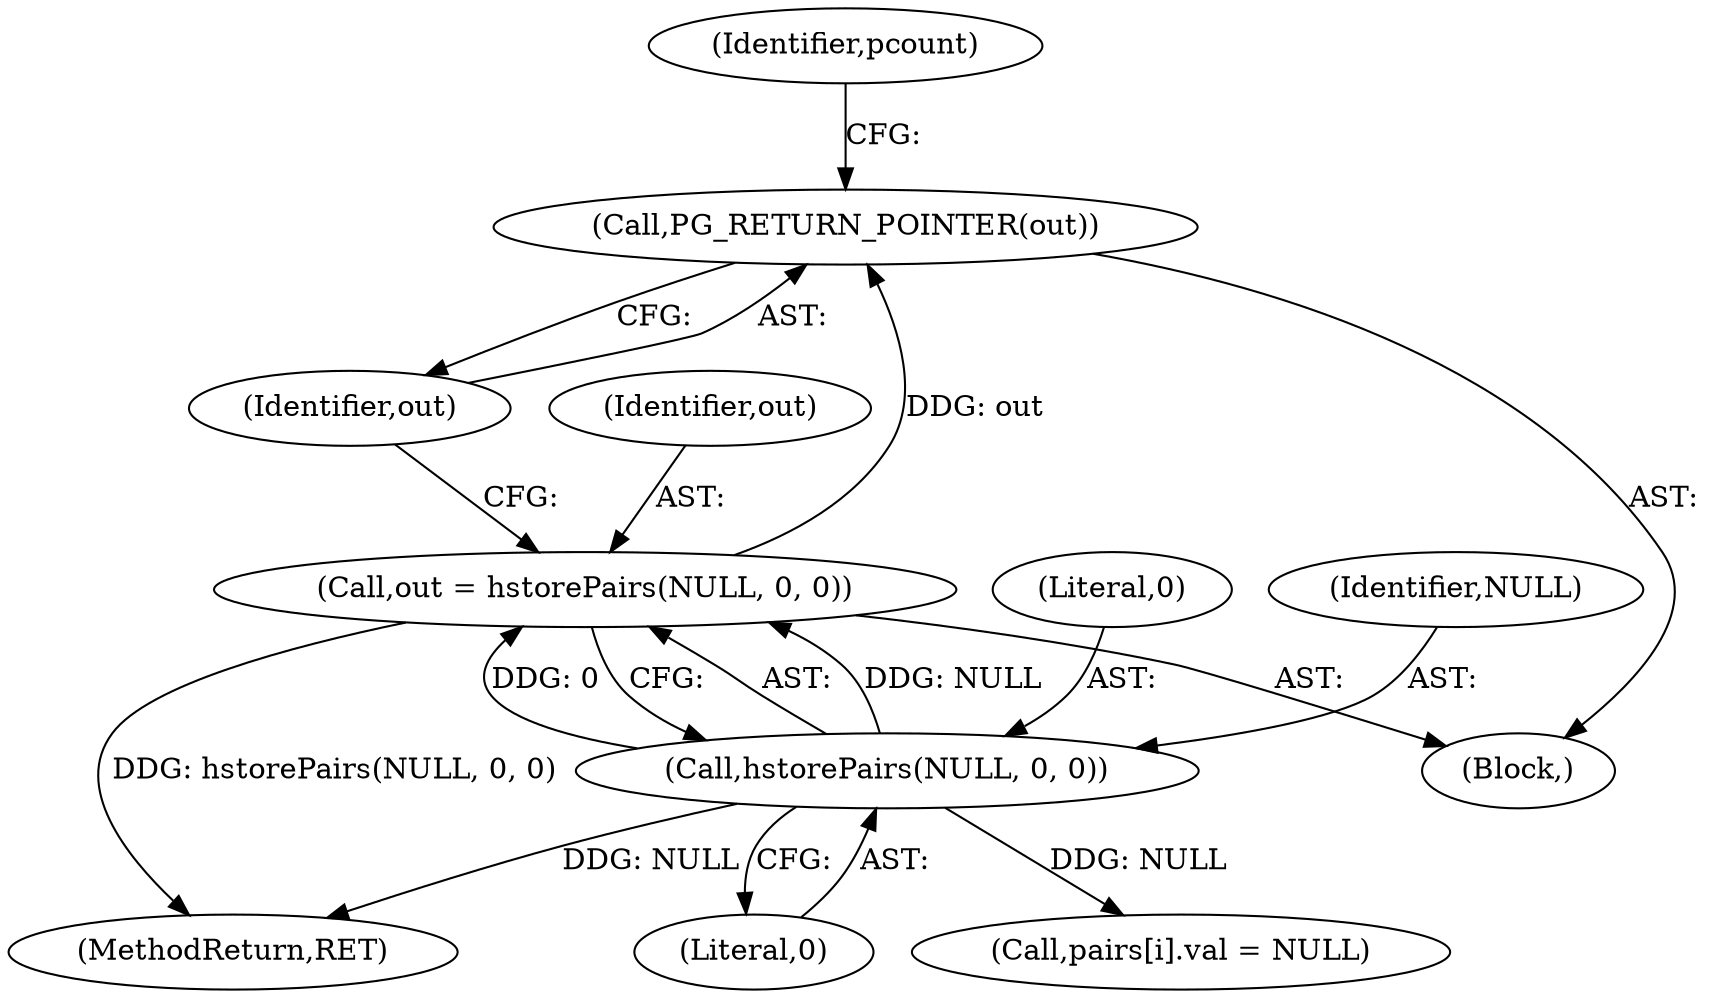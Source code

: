 digraph "0_postgres_31400a673325147e1205326008e32135a78b4d8a_2@pointer" {
"1000131" [label="(Call,PG_RETURN_POINTER(out))"];
"1000125" [label="(Call,out = hstorePairs(NULL, 0, 0))"];
"1000127" [label="(Call,hstorePairs(NULL, 0, 0))"];
"1000127" [label="(Call,hstorePairs(NULL, 0, 0))"];
"1000229" [label="(Call,pairs[i].val = NULL)"];
"1000129" [label="(Literal,0)"];
"1000132" [label="(Identifier,out)"];
"1000130" [label="(Literal,0)"];
"1000128" [label="(Identifier,NULL)"];
"1000126" [label="(Identifier,out)"];
"1000125" [label="(Call,out = hstorePairs(NULL, 0, 0))"];
"1000124" [label="(Block,)"];
"1000293" [label="(MethodReturn,RET)"];
"1000131" [label="(Call,PG_RETURN_POINTER(out))"];
"1000136" [label="(Identifier,pcount)"];
"1000131" -> "1000124"  [label="AST: "];
"1000131" -> "1000132"  [label="CFG: "];
"1000132" -> "1000131"  [label="AST: "];
"1000136" -> "1000131"  [label="CFG: "];
"1000125" -> "1000131"  [label="DDG: out"];
"1000125" -> "1000124"  [label="AST: "];
"1000125" -> "1000127"  [label="CFG: "];
"1000126" -> "1000125"  [label="AST: "];
"1000127" -> "1000125"  [label="AST: "];
"1000132" -> "1000125"  [label="CFG: "];
"1000125" -> "1000293"  [label="DDG: hstorePairs(NULL, 0, 0)"];
"1000127" -> "1000125"  [label="DDG: NULL"];
"1000127" -> "1000125"  [label="DDG: 0"];
"1000127" -> "1000130"  [label="CFG: "];
"1000128" -> "1000127"  [label="AST: "];
"1000129" -> "1000127"  [label="AST: "];
"1000130" -> "1000127"  [label="AST: "];
"1000127" -> "1000293"  [label="DDG: NULL"];
"1000127" -> "1000229"  [label="DDG: NULL"];
}
